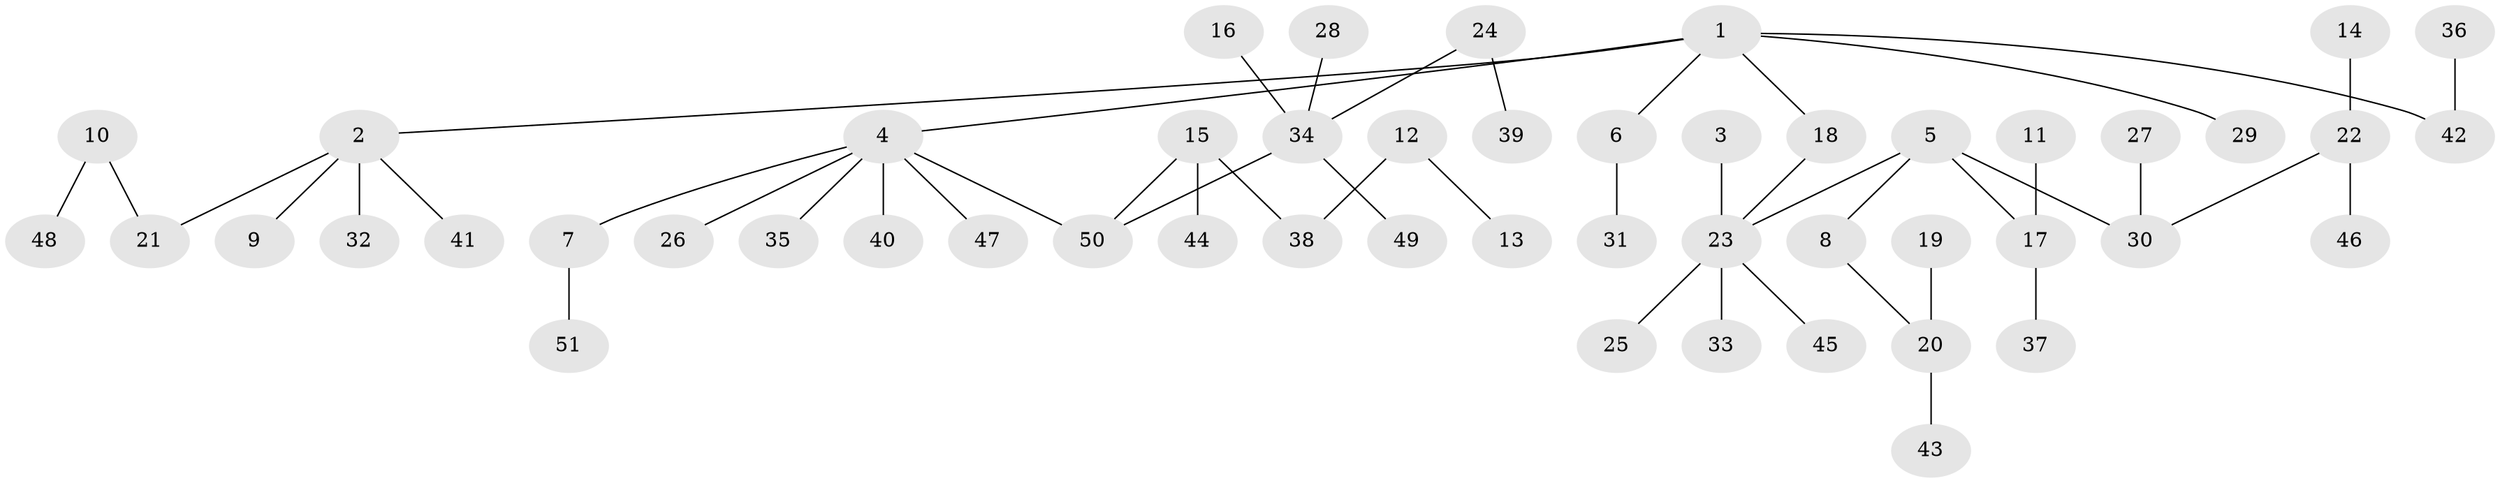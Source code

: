 // original degree distribution, {6: 0.029411764705882353, 2: 0.2647058823529412, 8: 0.00980392156862745, 1: 0.5, 5: 0.029411764705882353, 4: 0.049019607843137254, 3: 0.11764705882352941}
// Generated by graph-tools (version 1.1) at 2025/50/03/09/25 03:50:19]
// undirected, 51 vertices, 50 edges
graph export_dot {
graph [start="1"]
  node [color=gray90,style=filled];
  1;
  2;
  3;
  4;
  5;
  6;
  7;
  8;
  9;
  10;
  11;
  12;
  13;
  14;
  15;
  16;
  17;
  18;
  19;
  20;
  21;
  22;
  23;
  24;
  25;
  26;
  27;
  28;
  29;
  30;
  31;
  32;
  33;
  34;
  35;
  36;
  37;
  38;
  39;
  40;
  41;
  42;
  43;
  44;
  45;
  46;
  47;
  48;
  49;
  50;
  51;
  1 -- 2 [weight=1.0];
  1 -- 4 [weight=1.0];
  1 -- 6 [weight=1.0];
  1 -- 18 [weight=1.0];
  1 -- 29 [weight=1.0];
  1 -- 42 [weight=1.0];
  2 -- 9 [weight=1.0];
  2 -- 21 [weight=1.0];
  2 -- 32 [weight=1.0];
  2 -- 41 [weight=1.0];
  3 -- 23 [weight=1.0];
  4 -- 7 [weight=1.0];
  4 -- 26 [weight=1.0];
  4 -- 35 [weight=1.0];
  4 -- 40 [weight=1.0];
  4 -- 47 [weight=1.0];
  4 -- 50 [weight=1.0];
  5 -- 8 [weight=1.0];
  5 -- 17 [weight=1.0];
  5 -- 23 [weight=1.0];
  5 -- 30 [weight=1.0];
  6 -- 31 [weight=1.0];
  7 -- 51 [weight=1.0];
  8 -- 20 [weight=1.0];
  10 -- 21 [weight=1.0];
  10 -- 48 [weight=1.0];
  11 -- 17 [weight=1.0];
  12 -- 13 [weight=1.0];
  12 -- 38 [weight=1.0];
  14 -- 22 [weight=1.0];
  15 -- 38 [weight=1.0];
  15 -- 44 [weight=1.0];
  15 -- 50 [weight=1.0];
  16 -- 34 [weight=1.0];
  17 -- 37 [weight=1.0];
  18 -- 23 [weight=1.0];
  19 -- 20 [weight=1.0];
  20 -- 43 [weight=1.0];
  22 -- 30 [weight=1.0];
  22 -- 46 [weight=1.0];
  23 -- 25 [weight=1.0];
  23 -- 33 [weight=1.0];
  23 -- 45 [weight=1.0];
  24 -- 34 [weight=1.0];
  24 -- 39 [weight=1.0];
  27 -- 30 [weight=1.0];
  28 -- 34 [weight=1.0];
  34 -- 49 [weight=1.0];
  34 -- 50 [weight=1.0];
  36 -- 42 [weight=1.0];
}
